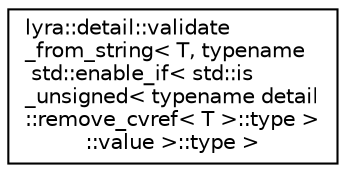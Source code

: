 digraph "Graphical Class Hierarchy"
{
 // INTERACTIVE_SVG=YES
 // LATEX_PDF_SIZE
  edge [fontname="Helvetica",fontsize="10",labelfontname="Helvetica",labelfontsize="10"];
  node [fontname="Helvetica",fontsize="10",shape=record];
  rankdir="LR";
  Node0 [label="lyra::detail::validate\l_from_string\< T, typename\l std::enable_if\< std::is\l_unsigned\< typename detail\l::remove_cvref\< T \>::type \>\l::value \>::type \>",height=0.2,width=0.4,color="black", fillcolor="white", style="filled",URL="$structlyra_1_1detail_1_1validate__from__string_3_01_t_00_01typename_01std_1_1enable__if_3_01std_013358ae7a924e57c8fc272e15790c10.html",tooltip=" "];
}
